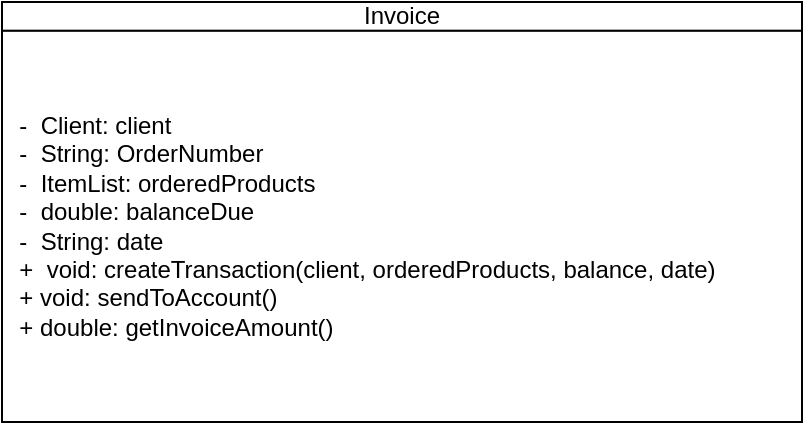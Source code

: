 <mxfile version="12.7.4" type="github">
  <diagram id="CLRaHryyYa0xOvTVhCor" name="Page-1">
    <mxGraphModel dx="706" dy="446" grid="1" gridSize="10" guides="1" tooltips="1" connect="1" arrows="1" fold="1" page="1" pageScale="1" pageWidth="850" pageHeight="1100" math="0" shadow="0">
      <root>
        <mxCell id="0" />
        <mxCell id="1" parent="0" />
        <mxCell id="xvll8Nh_N9pdd9aSw5_w-8" value="-" style="group" parent="1" vertex="1" connectable="0">
          <mxGeometry x="440" y="20" width="200" height="210" as="geometry" />
        </mxCell>
        <mxCell id="xvll8Nh_N9pdd9aSw5_w-6" value="Invoice" style="text;html=1;align=center;verticalAlign=middle;whiteSpace=wrap;rounded=0;strokeColor=#000000;fillColor=#ffffff;" parent="xvll8Nh_N9pdd9aSw5_w-8" vertex="1">
          <mxGeometry x="-200" width="400" height="14.41" as="geometry" />
        </mxCell>
        <mxCell id="xvll8Nh_N9pdd9aSw5_w-7" value="&amp;nbsp; -&amp;nbsp; Client: client&lt;br&gt;&amp;nbsp; -&amp;nbsp; String: OrderNumber&lt;br&gt;&amp;nbsp; -&amp;nbsp; ItemList: orderedProducts&lt;br&gt;&amp;nbsp; -&amp;nbsp; double: balanceDue&lt;br&gt;&lt;div&gt;&amp;nbsp; -&amp;nbsp; String: date&lt;/div&gt;&lt;div&gt;&amp;nbsp; +&amp;nbsp; void: createTransaction(client, orderedProducts, balance, date)&lt;br&gt;&lt;/div&gt;&lt;div&gt;&amp;nbsp; + void: sendToAccount()&lt;/div&gt;&lt;div&gt;&amp;nbsp; + double: getInvoiceAmount()&lt;/div&gt;" style="text;html=1;align=left;verticalAlign=middle;whiteSpace=wrap;rounded=0;strokeColor=#000000;fillColor=#ffffff;" parent="xvll8Nh_N9pdd9aSw5_w-8" vertex="1">
          <mxGeometry x="-200" y="14.41" width="400" height="195.59" as="geometry" />
        </mxCell>
      </root>
    </mxGraphModel>
  </diagram>
</mxfile>
